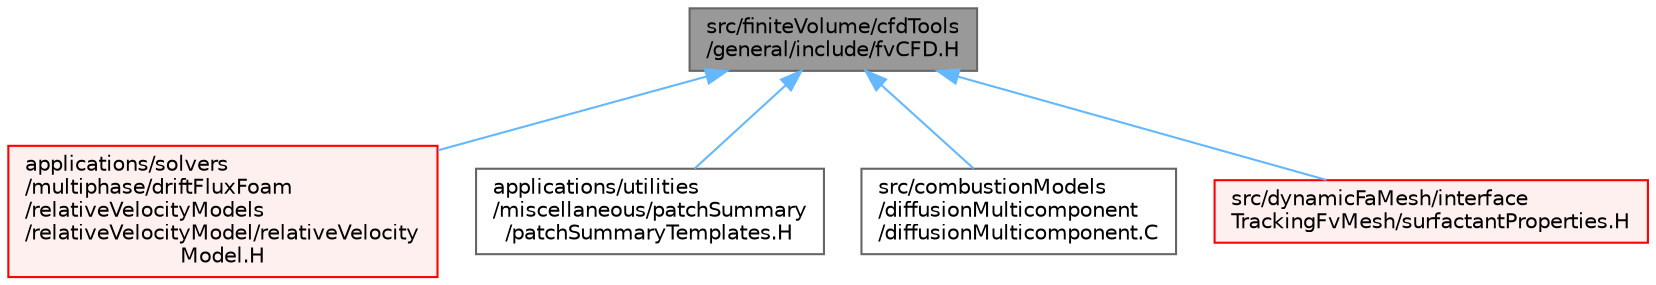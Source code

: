 digraph "src/finiteVolume/cfdTools/general/include/fvCFD.H"
{
 // LATEX_PDF_SIZE
  bgcolor="transparent";
  edge [fontname=Helvetica,fontsize=10,labelfontname=Helvetica,labelfontsize=10];
  node [fontname=Helvetica,fontsize=10,shape=box,height=0.2,width=0.4];
  Node1 [id="Node000001",label="src/finiteVolume/cfdTools\l/general/include/fvCFD.H",height=0.2,width=0.4,color="gray40", fillcolor="grey60", style="filled", fontcolor="black",tooltip=" "];
  Node1 -> Node2 [id="edge1_Node000001_Node000002",dir="back",color="steelblue1",style="solid",tooltip=" "];
  Node2 [id="Node000002",label="applications/solvers\l/multiphase/driftFluxFoam\l/relativeVelocityModels\l/relativeVelocityModel/relativeVelocity\lModel.H",height=0.2,width=0.4,color="red", fillcolor="#FFF0F0", style="filled",URL="$relativeVelocityModel_8H.html",tooltip=" "];
  Node1 -> Node5 [id="edge2_Node000001_Node000005",dir="back",color="steelblue1",style="solid",tooltip=" "];
  Node5 [id="Node000005",label="applications/utilities\l/miscellaneous/patchSummary\l/patchSummaryTemplates.H",height=0.2,width=0.4,color="grey40", fillcolor="white", style="filled",URL="$patchSummaryTemplates_8H.html",tooltip=" "];
  Node1 -> Node6 [id="edge3_Node000001_Node000006",dir="back",color="steelblue1",style="solid",tooltip=" "];
  Node6 [id="Node000006",label="src/combustionModels\l/diffusionMulticomponent\l/diffusionMulticomponent.C",height=0.2,width=0.4,color="grey40", fillcolor="white", style="filled",URL="$diffusionMulticomponent_8C.html",tooltip=" "];
  Node1 -> Node7 [id="edge4_Node000001_Node000007",dir="back",color="steelblue1",style="solid",tooltip=" "];
  Node7 [id="Node000007",label="src/dynamicFaMesh/interface\lTrackingFvMesh/surfactantProperties.H",height=0.2,width=0.4,color="red", fillcolor="#FFF0F0", style="filled",URL="$surfactantProperties_8H.html",tooltip=" "];
}
